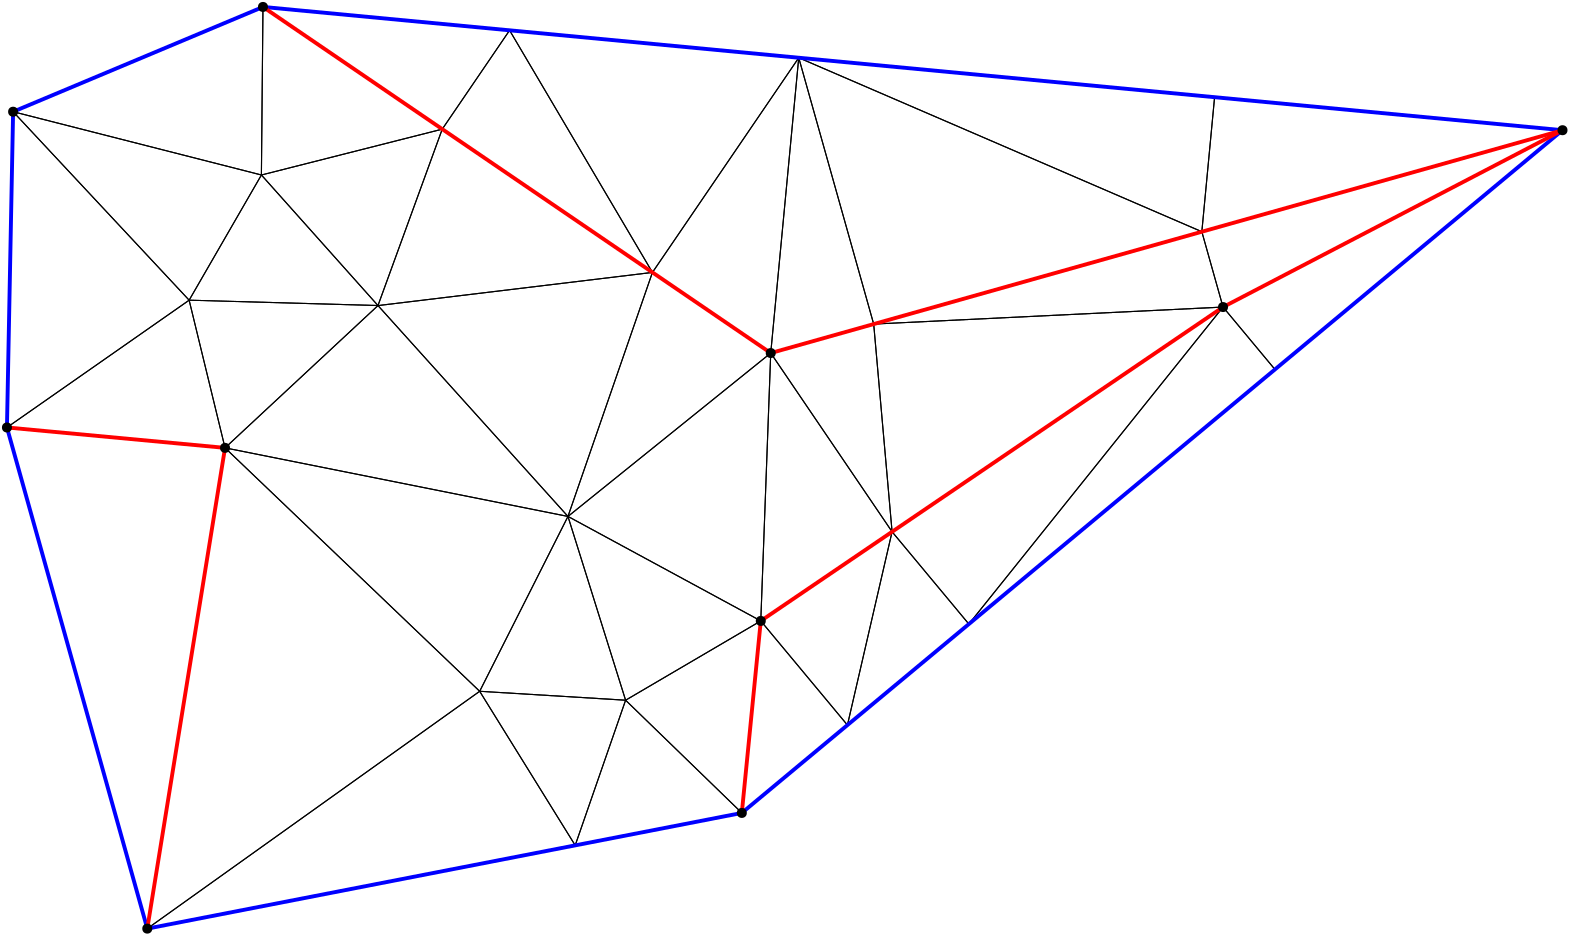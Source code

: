 <?xml version="1.0"?>
<!DOCTYPE ipe SYSTEM "ipe.dtd">
<ipe version="70218" creator="Ipe 7.2.24">
<info created="D:20221020151441" modified="D:20221020151441"/>
<ipestyle name="basic">
<symbol name="mark/disk(sx)" transformations="translations">
<path fill="sym-stroke">
0.6 0 0 0.6 0 0 e
</path>
</symbol>
<anglesize name="22.5 deg" value="22.5"/>
<anglesize name="30 deg" value="30"/>
<anglesize name="45 deg" value="45"/>
<anglesize name="60 deg" value="60"/>
<anglesize name="90 deg" value="90"/>
<arrowsize name="large" value="10"/>
<arrowsize name="small" value="5"/>
<arrowsize name="tiny" value="3"/>
<color name="blue" value="0 0 1"/>
<color name="gray" value="0.745"/>
<color name="green" value="0 1 0"/>
<color name="red" value="1 0 0"/>
<color name="pink" value="1 0.753 0.796"/>
<pen name="heavier" value="0.8"/>
<pen name="fat" value="1.4"/>
<pen name="ultrafat" value="2"/>
<gridsize name="16 pts (~6 mm)" value="16"/>
<gridsize name="32 pts (~12 mm)" value="32"/>
<gridsize name="4 pts" value="4"/>
<gridsize name="8 pts (~3 mm)" value="8"/>
<opacity name="10%" value="0.1"/>
<opacity name="25%" value="0.25"/>
<opacity name="50%" value="0.5"/>
<opacity name="75%" value="0.75"/>
<symbolsize name="large" value="5"/>
<symbolsize name="small" value="2"/>
<symbolsize name="tiny" value="1.1"/>
<textsize name="huge" value="\huge"/>
<textsize name="large" value="\large"/>
<textsize name="small" value="\small"/>
<textsize name="tiny" value="	iny"/>
<tiling name="falling" angle="-60" step="4" width="1"/>
<tiling name="rising" angle="30" step="4" width="1"/>
</ipestyle>
<page>
<layer name="hull"/>
<layer name="constraints"/>
<layer name="triangulation"/>
<layer name="obtuse"/>
<layer name="blub"/>
<layer name="problems"/>
<view layers="hull constraints triangulation obtuse blub" active="triangulation"/>
<path layer="triangulation" stroke="black">
66.5212 272 m 
94.5126 445.069 l 
</path>
<path layer="triangulation" stroke="black">
94.5126 445.069 m 
16 452.408 l 
</path>
<path layer="triangulation" stroke="black">
16 452.408 m 
66.5212 272 l 
</path>
<path layer="triangulation" stroke="black">
94.5126 445.069 m 
81.5892 498.235 l 
</path>
<path layer="triangulation" stroke="black">
81.5892 498.235 m 
16 452.408 l 
</path>
<path layer="triangulation" stroke="black">
16 452.408 m 
94.5126 445.069 l 
</path>
<path layer="triangulation" stroke="black">
107.606 543.303 m 
149.57 496.302 l 
</path>
<path layer="triangulation" stroke="black">
149.57 496.302 m 
172.707 559.811 l 
</path>
<path layer="triangulation" stroke="black">
172.707 559.811 m 
107.606 543.303 l 
</path>
<path layer="triangulation" stroke="black">
334.65 414.866 m 
328.029 489.636 l 
</path>
<path layer="triangulation" stroke="black">
328.029 489.636 m 
290.965 479.205 l 
</path>
<path layer="triangulation" stroke="black">
290.965 479.205 m 
334.65 414.866 l 
</path>
<path layer="triangulation" stroke="black">
196.951 595.38 m 
172.707 559.811 l 
</path>
<path layer="triangulation" stroke="black">
172.707 559.811 m 
248.378 508.232 l 
</path>
<path layer="triangulation" stroke="black">
248.378 508.232 m 
196.951 595.38 l 
</path>
<path layer="triangulation" stroke="black">
290.965 479.205 m 
248.378 508.232 l 
</path>
<path layer="triangulation" stroke="black">
248.378 508.232 m 
217.968 420.385 l 
</path>
<path layer="triangulation" stroke="black">
217.968 420.385 m 
290.965 479.205 l 
</path>
<path layer="triangulation" stroke="black">
217.968 420.385 m 
287.381 382.771 l 
</path>
<path layer="triangulation" stroke="black">
287.381 382.771 m 
290.965 479.205 l 
</path>
<path layer="triangulation" stroke="black">
290.965 479.205 m 
217.968 420.385 l 
</path>
<path layer="triangulation" stroke="black">
334.65 414.866 m 
453.793 495.761 l 
</path>
<path layer="triangulation" stroke="black">
453.793 495.761 m 
328.029 489.636 l 
</path>
<path layer="triangulation" stroke="black">
328.029 489.636 m 
334.65 414.866 l 
</path>
<path layer="triangulation" stroke="black">
318.574 345.274 m 
362.289 381.641 l 
</path>
<path layer="triangulation" stroke="black">
362.289 381.641 m 
334.65 414.866 l 
</path>
<path layer="triangulation" stroke="black">
334.65 414.866 m 
318.574 345.274 l 
</path>
<path layer="triangulation" stroke="black">
238.715 354.225 m 
217.968 420.385 l 
</path>
<path layer="triangulation" stroke="black">
217.968 420.385 m 
186.181 357.437 l 
</path>
<path layer="triangulation" stroke="black">
186.181 357.437 m 
238.715 354.225 l 
</path>
<path layer="triangulation" stroke="black">
446.16 522.883 m 
328.029 489.636 l 
</path>
<path layer="triangulation" stroke="black">
328.029 489.636 m 
453.793 495.761 l 
</path>
<path layer="triangulation" stroke="black">
453.793 495.761 m 
446.16 522.883 l 
</path>
<path layer="triangulation" stroke="black">
290.965 479.205 m 
287.381 382.771 l 
</path>
<path layer="triangulation" stroke="black">
287.381 382.771 m 
334.65 414.866 l 
</path>
<path layer="triangulation" stroke="black">
334.65 414.866 m 
290.965 479.205 l 
</path>
<path layer="triangulation" stroke="black">
301.048 585.505 m 
248.378 508.232 l 
</path>
<path layer="triangulation" stroke="black">
248.378 508.232 m 
290.965 479.205 l 
</path>
<path layer="triangulation" stroke="black">
290.965 479.205 m 
301.048 585.505 l 
</path>
<path layer="triangulation" stroke="black">
290.965 479.205 m 
328.029 489.636 l 
</path>
<path layer="triangulation" stroke="black">
328.029 489.636 m 
301.048 585.505 l 
</path>
<path layer="triangulation" stroke="black">
301.048 585.505 m 
290.965 479.205 l 
</path>
<path layer="triangulation" stroke="black">
472.475 473.304 m 
453.793 495.761 l 
</path>
<path layer="triangulation" stroke="black">
453.793 495.761 m 
362.289 381.641 l 
</path>
<path layer="triangulation" stroke="black">
362.289 381.641 m 
472.475 473.304 l 
</path>
<path layer="triangulation" stroke="black">
287.381 382.771 m 
238.715 354.225 l 
</path>
<path layer="triangulation" stroke="black">
238.715 354.225 m 
280.553 313.646 l 
</path>
<path layer="triangulation" stroke="black">
280.553 313.646 m 
287.381 382.771 l 
</path>
<path layer="triangulation" stroke="black">
186.181 357.437 m 
66.5212 272 l 
</path>
<path layer="triangulation" stroke="black">
66.5212 272 m 
220.57 301.974 l 
</path>
<path layer="triangulation" stroke="black">
220.57 301.974 m 
186.181 357.437 l 
</path>
<path layer="triangulation" stroke="black">
149.57 496.302 m 
217.968 420.385 l 
</path>
<path layer="triangulation" stroke="black">
217.968 420.385 m 
248.378 508.232 l 
</path>
<path layer="triangulation" stroke="black">
248.378 508.232 m 
149.57 496.302 l 
</path>
<path layer="triangulation" stroke="black">
238.715 354.225 m 
220.57 301.974 l 
</path>
<path layer="triangulation" stroke="black">
220.57 301.974 m 
280.553 313.646 l 
</path>
<path layer="triangulation" stroke="black">
280.553 313.646 m 
238.715 354.225 l 
</path>
<path layer="triangulation" stroke="black">
94.5126 445.069 m 
186.181 357.437 l 
</path>
<path layer="triangulation" stroke="black">
186.181 357.437 m 
217.968 420.385 l 
</path>
<path layer="triangulation" stroke="black">
217.968 420.385 m 
94.5126 445.069 l 
</path>
<path layer="triangulation" stroke="black">
94.5126 445.069 m 
66.5212 272 l 
</path>
<path layer="triangulation" stroke="black">
66.5212 272 m 
186.181 357.437 l 
</path>
<path layer="triangulation" stroke="black">
186.181 357.437 m 
94.5126 445.069 l 
</path>
<path layer="triangulation" stroke="black">
18.2188 566.081 m 
81.5892 498.235 l 
</path>
<path layer="triangulation" stroke="black">
81.5892 498.235 m 
107.606 543.303 l 
</path>
<path layer="triangulation" stroke="black">
107.606 543.303 m 
18.2188 566.081 l 
</path>
<path layer="triangulation" stroke="black">
94.5126 445.069 m 
217.968 420.385 l 
</path>
<path layer="triangulation" stroke="black">
217.968 420.385 m 
149.57 496.302 l 
</path>
<path layer="triangulation" stroke="black">
149.57 496.302 m 
94.5126 445.069 l 
</path>
<path layer="triangulation" stroke="black">
16 452.408 m 
81.5892 498.235 l 
</path>
<path layer="triangulation" stroke="black">
81.5892 498.235 m 
18.2188 566.081 l 
</path>
<path layer="triangulation" stroke="black">
18.2188 566.081 m 
16 452.408 l 
</path>
<path layer="triangulation" stroke="black">
94.5126 445.069 m 
149.57 496.302 l 
</path>
<path layer="triangulation" stroke="black">
149.57 496.302 m 
81.5892 498.235 l 
</path>
<path layer="triangulation" stroke="black">
81.5892 498.235 m 
94.5126 445.069 l 
</path>
<path layer="triangulation" stroke="black">
18.2188 566.081 m 
107.606 543.303 l 
</path>
<path layer="triangulation" stroke="black">
107.606 543.303 m 
108.167 603.801 l 
</path>
<path layer="triangulation" stroke="black">
108.167 603.801 m 
18.2188 566.081 l 
</path>
<path layer="triangulation" stroke="black">
81.5892 498.235 m 
149.57 496.302 l 
</path>
<path layer="triangulation" stroke="black">
149.57 496.302 m 
107.606 543.303 l 
</path>
<path layer="triangulation" stroke="black">
107.606 543.303 m 
81.5892 498.235 l 
</path>
<path layer="triangulation" stroke="black">
107.606 543.303 m 
172.707 559.811 l 
</path>
<path layer="triangulation" stroke="black">
172.707 559.811 m 
108.167 603.801 l 
</path>
<path layer="triangulation" stroke="black">
108.167 603.801 m 
107.606 543.303 l 
</path>
<path layer="triangulation" stroke="black">
149.57 496.302 m 
248.378 508.232 l 
</path>
<path layer="triangulation" stroke="black">
248.378 508.232 m 
172.707 559.811 l 
</path>
<path layer="triangulation" stroke="black">
172.707 559.811 m 
149.57 496.302 l 
</path>
<path layer="triangulation" stroke="black">
108.167 603.801 m 
172.707 559.811 l 
</path>
<path layer="triangulation" stroke="black">
172.707 559.811 m 
196.951 595.38 l 
</path>
<path layer="triangulation" stroke="black">
196.951 595.38 m 
108.167 603.801 l 
</path>
<path layer="triangulation" stroke="black">
450.753 571.305 m 
446.16 522.883 l 
</path>
<path layer="triangulation" stroke="black">
446.16 522.883 m 
576 559.425 l 
</path>
<path layer="triangulation" stroke="black">
576 559.425 m 
450.753 571.305 l 
</path>
<path layer="triangulation" stroke="black">
301.048 585.505 m 
328.029 489.636 l 
</path>
<path layer="triangulation" stroke="black">
328.029 489.636 m 
446.16 522.883 l 
</path>
<path layer="triangulation" stroke="black">
446.16 522.883 m 
301.048 585.505 l 
</path>
<path layer="triangulation" stroke="black">
196.951 595.38 m 
248.378 508.232 l 
</path>
<path layer="triangulation" stroke="black">
248.378 508.232 m 
301.048 585.505 l 
</path>
<path layer="triangulation" stroke="black">
301.048 585.505 m 
196.951 595.38 l 
</path>
<path layer="triangulation" stroke="black">
301.048 585.505 m 
446.16 522.883 l 
</path>
<path layer="triangulation" stroke="black">
446.16 522.883 m 
450.753 571.305 l 
</path>
<path layer="triangulation" stroke="black">
450.753 571.305 m 
301.048 585.505 l 
</path>
<path layer="triangulation" stroke="black">
318.574 345.274 m 
334.65 414.866 l 
</path>
<path layer="triangulation" stroke="black">
334.65 414.866 m 
287.381 382.771 l 
</path>
<path layer="triangulation" stroke="black">
287.381 382.771 m 
318.574 345.274 l 
</path>
<path layer="triangulation" stroke="black">
362.289 381.641 m 
453.793 495.761 l 
</path>
<path layer="triangulation" stroke="black">
453.793 495.761 m 
334.65 414.866 l 
</path>
<path layer="triangulation" stroke="black">
334.65 414.866 m 
362.289 381.641 l 
</path>
<path layer="triangulation" stroke="black">
280.553 313.646 m 
318.574 345.274 l 
</path>
<path layer="triangulation" stroke="black">
318.574 345.274 m 
287.381 382.771 l 
</path>
<path layer="triangulation" stroke="black">
287.381 382.771 m 
280.553 313.646 l 
</path>
<path layer="triangulation" stroke="black">
217.968 420.385 m 
238.715 354.225 l 
</path>
<path layer="triangulation" stroke="black">
238.715 354.225 m 
287.381 382.771 l 
</path>
<path layer="triangulation" stroke="black">
287.381 382.771 m 
217.968 420.385 l 
</path>
<path layer="triangulation" stroke="black">
186.181 357.437 m 
220.57 301.974 l 
</path>
<path layer="triangulation" stroke="black">
220.57 301.974 m 
238.715 354.225 l 
</path>
<path layer="triangulation" stroke="black">
238.715 354.225 m 
186.181 357.437 l 
</path>
<path layer="triangulation" stroke="black">
453.793 495.761 m 
576 559.425 l 
</path>
<path layer="triangulation" stroke="black">
576 559.425 m 
446.16 522.883 l 
</path>
<path layer="triangulation" stroke="black">
446.16 522.883 m 
453.793 495.761 l 
</path>
<path layer="triangulation" stroke="black">
576 559.425 m 
453.793 495.761 l 
</path>
<path layer="triangulation" stroke="black">
453.793 495.761 m 
472.475 473.304 l 
</path>
<path layer="triangulation" stroke="black">
472.475 473.304 m 
576 559.425 l 
</path>
<path layer="hull" stroke="blue" pen="fat">
16 452.408 m 
66.5212 272 l 
</path>
<path layer="hull" stroke="blue" pen="fat">
66.5212 272 m 
280.553 313.646 l 
</path>
<path layer="hull" stroke="blue" pen="fat">
280.553 313.646 m 
576 559.425 l 
</path>
<path layer="hull" stroke="blue" pen="fat">
576 559.425 m 
108.167 603.801 l 
</path>
<path layer="hull" stroke="blue" pen="fat">
108.167 603.801 m 
18.2188 566.081 l 
</path>
<path layer="hull" stroke="blue" pen="fat">
18.2188 566.081 m 
16 452.408 l 
</path>
<path layer="constraints" stroke="red" pen="fat">
287.381 382.771 m 
453.793 495.761 l 
</path>
<path layer="constraints" stroke="red" pen="fat">
453.793 495.761 m 
576 559.425 l 
</path>
<path layer="constraints" stroke="red" pen="fat">
576 559.425 m 
290.965 479.205 l 
</path>
<path layer="constraints" stroke="red" pen="fat">
290.965 479.205 m 
108.167 603.801 l 
</path>
<path layer="constraints" stroke="red" pen="fat">
16 452.408 m 
94.5126 445.069 l 
</path>
<path layer="constraints" stroke="red" pen="fat">
94.5126 445.069 m 
66.5212 272 l 
</path>
<path layer="constraints" stroke="red" pen="fat">
280.553 313.646 m 
287.381 382.771 l 
</path>
<use layer="points" name="mark/disk(sx)" pos="287.381 382.771" size="normal" stroke="black"/>
<use layer="points" name="mark/disk(sx)" pos="453.793 495.761" size="normal" stroke="black"/>
<use layer="points" name="mark/disk(sx)" pos="576 559.425" size="normal" stroke="black"/>
<use layer="points" name="mark/disk(sx)" pos="290.965 479.205" size="normal" stroke="black"/>
<use layer="points" name="mark/disk(sx)" pos="108.167 603.801" size="normal" stroke="black"/>
<use layer="points" name="mark/disk(sx)" pos="18.2188 566.081" size="normal" stroke="black"/>
<use layer="points" name="mark/disk(sx)" pos="16 452.408" size="normal" stroke="black"/>
<use layer="points" name="mark/disk(sx)" pos="94.5126 445.069" size="normal" stroke="black"/>
<use layer="points" name="mark/disk(sx)" pos="66.5212 272" size="normal" stroke="black"/>
<use layer="points" name="mark/disk(sx)" pos="280.553 313.646" size="normal" stroke="black"/>
</page>
</ipe>
